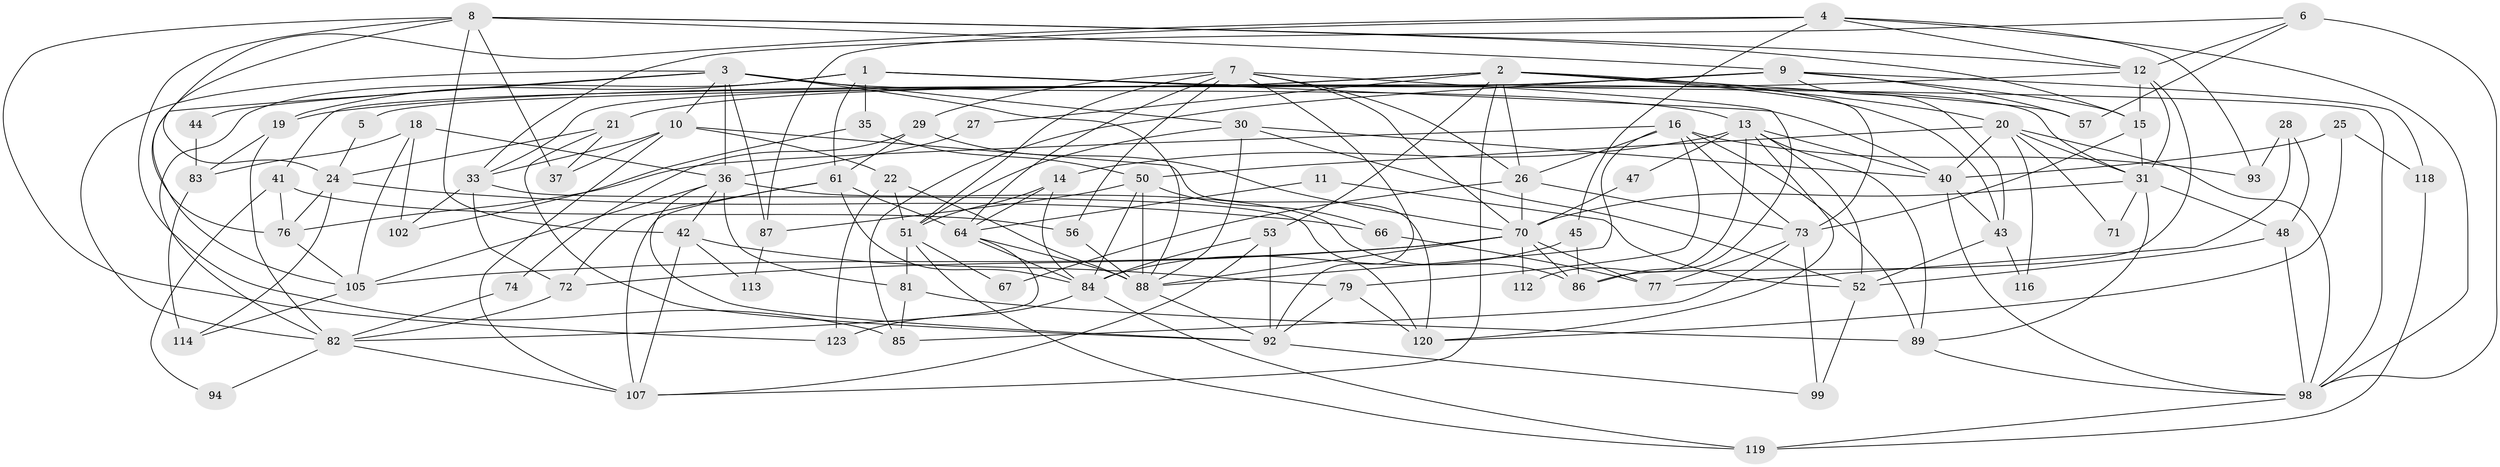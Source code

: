 // Generated by graph-tools (version 1.1) at 2025/52/02/27/25 19:52:05]
// undirected, 84 vertices, 206 edges
graph export_dot {
graph [start="1"]
  node [color=gray90,style=filled];
  1 [super="+55"];
  2 [super="+68"];
  3 [super="+38"];
  4 [super="+62"];
  5;
  6;
  7 [super="+69"];
  8 [super="+91"];
  9 [super="+23"];
  10 [super="+100"];
  11;
  12 [super="+17"];
  13 [super="+49"];
  14 [super="+34"];
  15 [super="+63"];
  16 [super="+39"];
  18;
  19 [super="+65"];
  20 [super="+59"];
  21 [super="+110"];
  22;
  24 [super="+32"];
  25;
  26 [super="+108"];
  27;
  28;
  29;
  30;
  31 [super="+46"];
  33 [super="+103"];
  35;
  36 [super="+75"];
  37;
  40 [super="+106"];
  41 [super="+60"];
  42 [super="+101"];
  43;
  44;
  45;
  47;
  48 [super="+58"];
  50 [super="+54"];
  51 [super="+122"];
  52 [super="+90"];
  53 [super="+104"];
  56;
  57;
  61 [super="+80"];
  64;
  66;
  67;
  70 [super="+111"];
  71;
  72;
  73 [super="+117"];
  74;
  76;
  77 [super="+78"];
  79 [super="+95"];
  81;
  82 [super="+115"];
  83;
  84 [super="+97"];
  85 [super="+109"];
  86 [super="+96"];
  87;
  88 [super="+125"];
  89 [super="+127"];
  92 [super="+126"];
  93;
  94;
  98 [super="+124"];
  99;
  102;
  105 [super="+121"];
  107;
  112;
  113;
  114;
  116;
  118;
  119;
  120;
  123;
  1 -- 31;
  1 -- 98;
  1 -- 35;
  1 -- 19;
  1 -- 82;
  1 -- 40;
  1 -- 61;
  2 -- 20;
  2 -- 5;
  2 -- 43;
  2 -- 33;
  2 -- 53;
  2 -- 107;
  2 -- 57;
  2 -- 27;
  2 -- 73;
  2 -- 26;
  3 -- 44;
  3 -- 87;
  3 -- 13;
  3 -- 10;
  3 -- 36;
  3 -- 82;
  3 -- 88;
  3 -- 105;
  3 -- 30;
  4 -- 76;
  4 -- 12;
  4 -- 93;
  4 -- 45;
  4 -- 87;
  4 -- 98;
  5 -- 24;
  6 -- 98;
  6 -- 57;
  6 -- 33;
  6 -- 12;
  7 -- 64;
  7 -- 51;
  7 -- 70;
  7 -- 56;
  7 -- 86;
  7 -- 92;
  7 -- 29;
  7 -- 26;
  8 -- 123;
  8 -- 42;
  8 -- 12;
  8 -- 37;
  8 -- 85;
  8 -- 9;
  8 -- 24;
  8 -- 15;
  9 -- 43;
  9 -- 21;
  9 -- 118;
  9 -- 57;
  9 -- 85;
  9 -- 41;
  9 -- 15;
  10 -- 107;
  10 -- 33;
  10 -- 37;
  10 -- 22;
  10 -- 120;
  11 -- 64;
  11 -- 52;
  12 -- 19;
  12 -- 15;
  12 -- 86;
  12 -- 31;
  13 -- 47;
  13 -- 112;
  13 -- 52;
  13 -- 40;
  13 -- 120;
  13 -- 14;
  13 -- 89;
  14 -- 64;
  14 -- 84;
  14 -- 51;
  15 -- 73;
  15 -- 31;
  16 -- 26;
  16 -- 73;
  16 -- 88;
  16 -- 76;
  16 -- 93;
  16 -- 79;
  16 -- 89;
  18 -- 102;
  18 -- 83;
  18 -- 105;
  18 -- 36;
  19 -- 83;
  19 -- 82;
  20 -- 98;
  20 -- 71;
  20 -- 116;
  20 -- 50;
  20 -- 40;
  20 -- 31;
  21 -- 24;
  21 -- 37;
  21 -- 92;
  22 -- 88;
  22 -- 123;
  22 -- 51;
  24 -- 114;
  24 -- 76;
  24 -- 66;
  25 -- 118;
  25 -- 40;
  25 -- 120;
  26 -- 70;
  26 -- 67;
  26 -- 73;
  27 -- 36;
  28 -- 93;
  28 -- 77;
  28 -- 48;
  29 -- 70;
  29 -- 74;
  29 -- 61;
  30 -- 88;
  30 -- 51;
  30 -- 40;
  30 -- 52;
  31 -- 48;
  31 -- 70;
  31 -- 71;
  31 -- 89;
  33 -- 120;
  33 -- 72;
  33 -- 102;
  35 -- 50;
  35 -- 102;
  36 -- 81;
  36 -- 86;
  36 -- 42;
  36 -- 105 [weight=2];
  36 -- 92;
  40 -- 98;
  40 -- 43;
  41 -- 56;
  41 -- 94;
  41 -- 76;
  42 -- 79;
  42 -- 107;
  42 -- 113;
  43 -- 116;
  43 -- 52;
  44 -- 83;
  45 -- 86;
  45 -- 84;
  47 -- 70;
  48 -- 98;
  48 -- 52;
  50 -- 84;
  50 -- 66;
  50 -- 88;
  50 -- 87;
  51 -- 67;
  51 -- 81;
  51 -- 119;
  52 -- 99;
  53 -- 92;
  53 -- 107;
  53 -- 84;
  56 -- 88;
  61 -- 72;
  61 -- 107;
  61 -- 64;
  61 -- 84;
  64 -- 88;
  64 -- 84;
  64 -- 82;
  66 -- 77;
  70 -- 72;
  70 -- 86;
  70 -- 112;
  70 -- 88;
  70 -- 105;
  70 -- 77;
  72 -- 82;
  73 -- 85;
  73 -- 99;
  73 -- 77;
  74 -- 82;
  76 -- 105;
  79 -- 92;
  79 -- 120;
  81 -- 85;
  81 -- 89;
  82 -- 94;
  82 -- 107;
  83 -- 114;
  84 -- 119;
  84 -- 123;
  87 -- 113;
  88 -- 92;
  89 -- 98;
  92 -- 99;
  98 -- 119;
  105 -- 114;
  118 -- 119;
}
